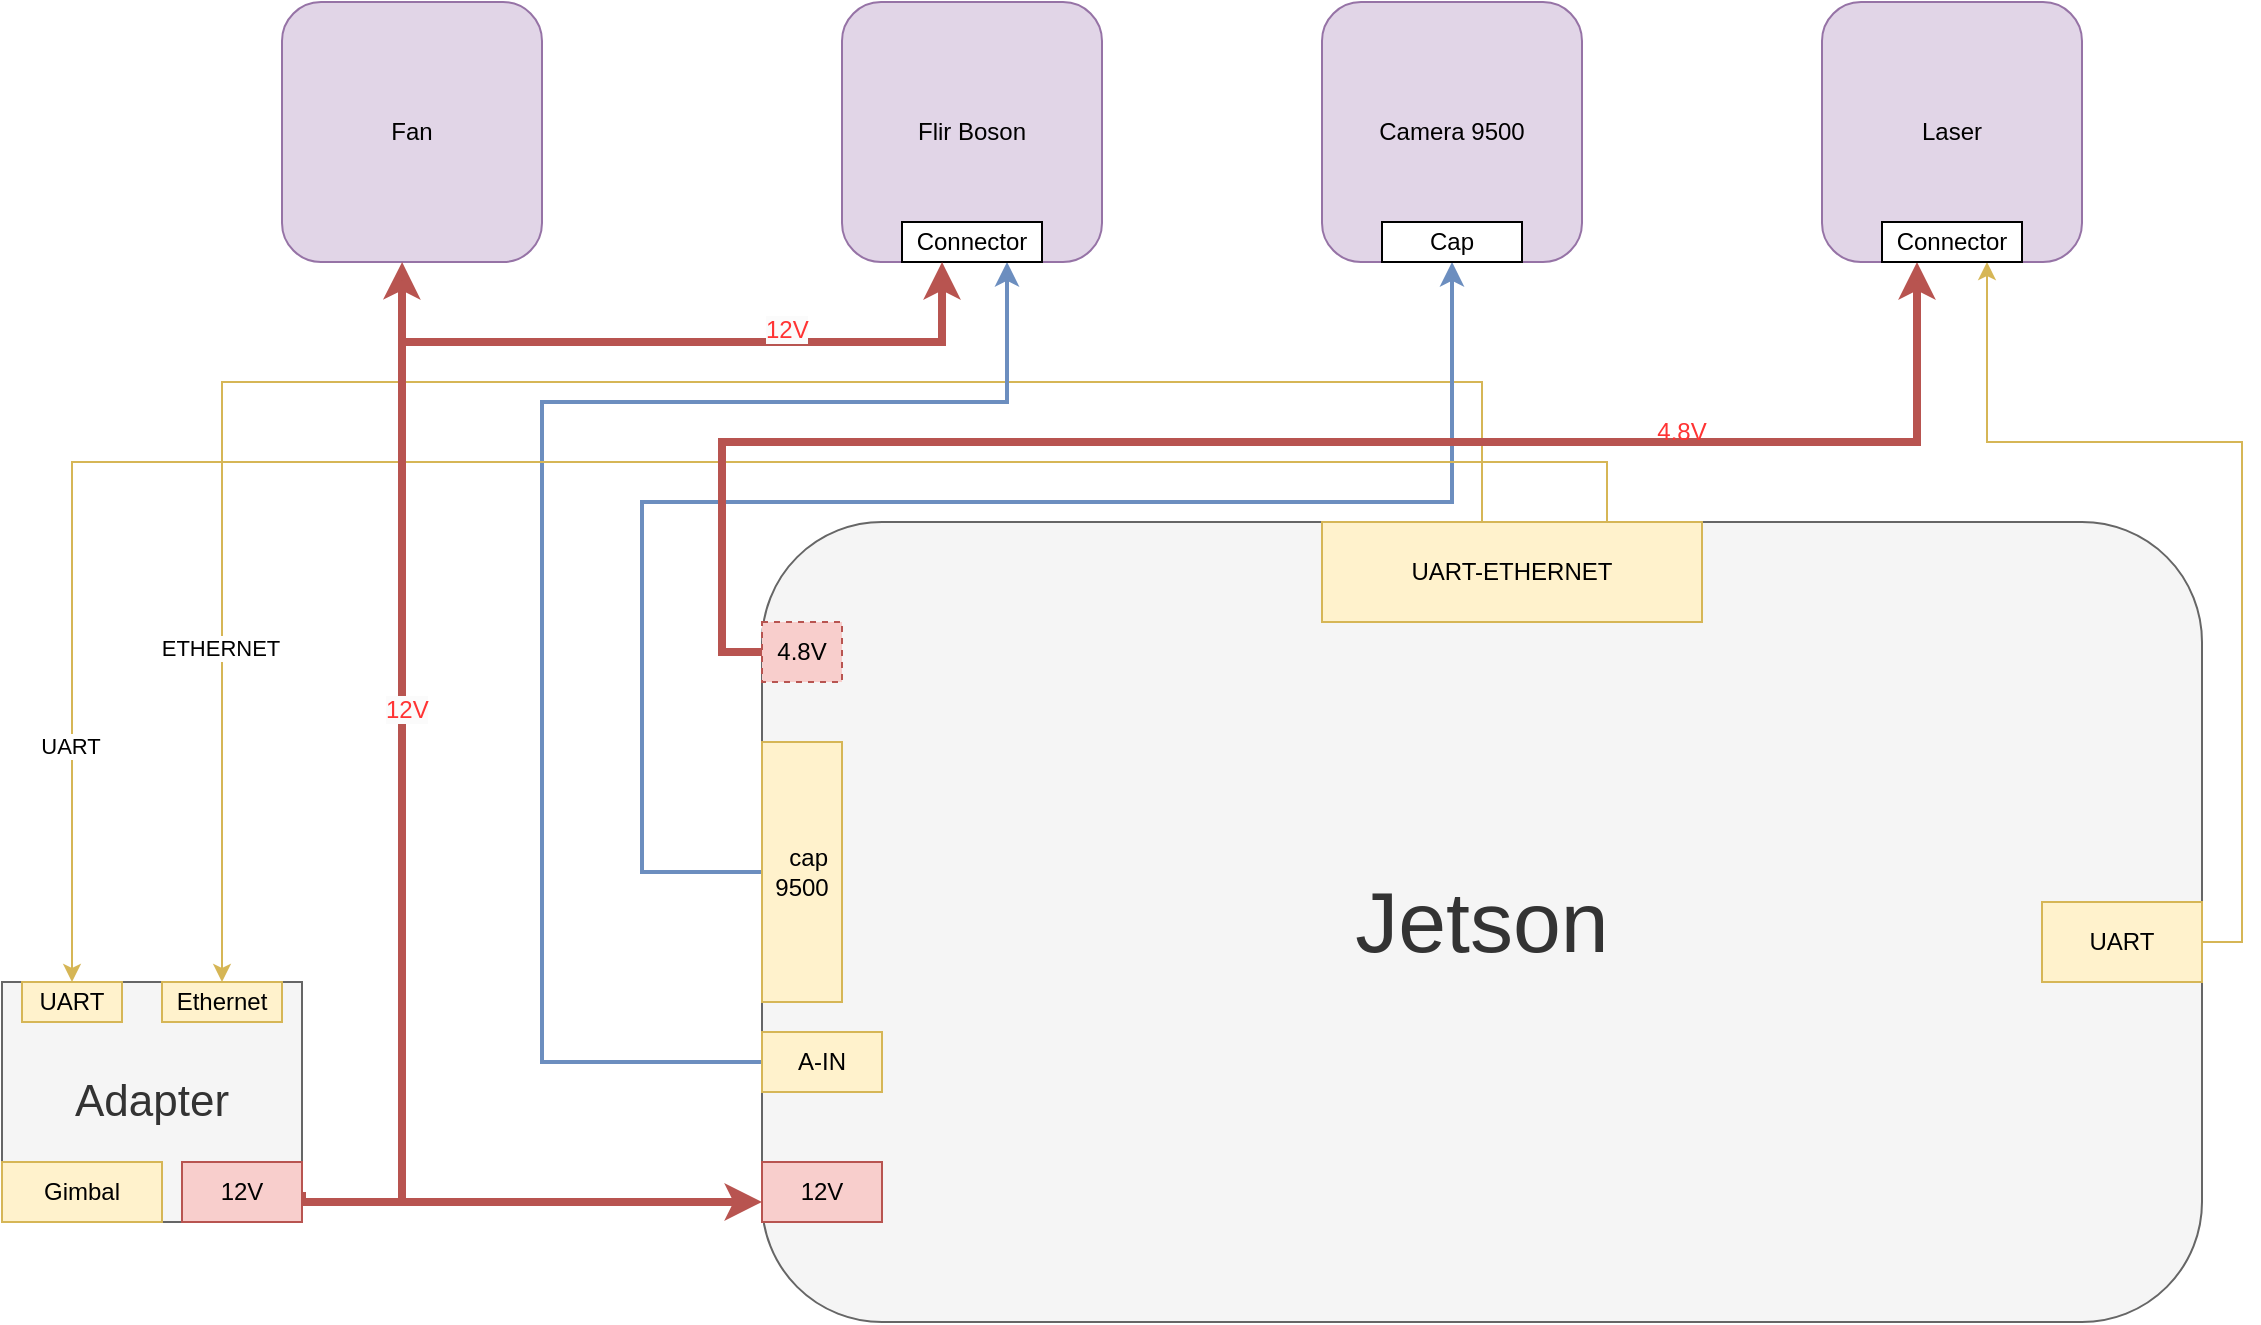 <mxfile version="20.8.17" type="github">
  <diagram name="Trang-1" id="s8hawPTj_m7dZE0NQz-m">
    <mxGraphModel dx="1531" dy="830" grid="1" gridSize="10" guides="1" tooltips="1" connect="1" arrows="1" fold="1" page="1" pageScale="1" pageWidth="1654" pageHeight="1169" math="0" shadow="0">
      <root>
        <mxCell id="0" />
        <mxCell id="1" parent="0" />
        <mxCell id="Ua-AdNSXJfdipVng02Mg-36" style="edgeStyle=orthogonalEdgeStyle;rounded=0;orthogonalLoop=1;jettySize=auto;html=1;entryX=0.5;entryY=0;entryDx=0;entryDy=0;fillColor=#fff2cc;strokeColor=#d6b656;" edge="1" parent="1" source="Ua-AdNSXJfdipVng02Mg-2" target="Ua-AdNSXJfdipVng02Mg-26">
          <mxGeometry relative="1" as="geometry">
            <Array as="points">
              <mxPoint x="1070" y="380" />
              <mxPoint x="440" y="380" />
            </Array>
          </mxGeometry>
        </mxCell>
        <mxCell id="Ua-AdNSXJfdipVng02Mg-42" value="ETHERNET" style="edgeLabel;html=1;align=center;verticalAlign=middle;resizable=0;points=[];fontColor=#000000;" vertex="1" connectable="0" parent="Ua-AdNSXJfdipVng02Mg-36">
          <mxGeometry x="0.665" y="-1" relative="1" as="geometry">
            <mxPoint as="offset" />
          </mxGeometry>
        </mxCell>
        <mxCell id="Ua-AdNSXJfdipVng02Mg-2" value="&lt;font style=&quot;font-size: 43px;&quot;&gt;Jetson&lt;/font&gt;" style="rounded=1;whiteSpace=wrap;html=1;fillColor=#f5f5f5;fontColor=#333333;strokeColor=#666666;" vertex="1" parent="1">
          <mxGeometry x="710" y="450" width="720" height="400" as="geometry" />
        </mxCell>
        <mxCell id="Ua-AdNSXJfdipVng02Mg-7" value="&lt;font style=&quot;font-size: 22px;&quot;&gt;Adapter&lt;/font&gt;" style="rounded=0;whiteSpace=wrap;html=1;fillColor=#f5f5f5;fontColor=#333333;strokeColor=#666666;" vertex="1" parent="1">
          <mxGeometry x="330" y="680" width="150" height="120" as="geometry" />
        </mxCell>
        <mxCell id="Ua-AdNSXJfdipVng02Mg-31" style="edgeStyle=orthogonalEdgeStyle;rounded=0;orthogonalLoop=1;jettySize=auto;html=1;exitX=1;exitY=0.5;exitDx=0;exitDy=0;entryX=0;entryY=0.667;entryDx=0;entryDy=0;fillColor=#f8cecc;strokeColor=#b85450;entryPerimeter=0;strokeWidth=4;" edge="1" parent="1" source="Ua-AdNSXJfdipVng02Mg-8" target="Ua-AdNSXJfdipVng02Mg-9">
          <mxGeometry relative="1" as="geometry">
            <Array as="points">
              <mxPoint x="480" y="790" />
            </Array>
          </mxGeometry>
        </mxCell>
        <mxCell id="Ua-AdNSXJfdipVng02Mg-8" value="12V" style="rounded=0;whiteSpace=wrap;html=1;fillColor=#f8cecc;strokeColor=#b85450;" vertex="1" parent="1">
          <mxGeometry x="420" y="770" width="60" height="30" as="geometry" />
        </mxCell>
        <mxCell id="Ua-AdNSXJfdipVng02Mg-9" value="12V" style="rounded=0;whiteSpace=wrap;html=1;fillColor=#f8cecc;strokeColor=#b85450;" vertex="1" parent="1">
          <mxGeometry x="710" y="770" width="60" height="30" as="geometry" />
        </mxCell>
        <mxCell id="Ua-AdNSXJfdipVng02Mg-30" style="edgeStyle=orthogonalEdgeStyle;rounded=0;orthogonalLoop=1;jettySize=auto;html=1;exitX=0;exitY=0.5;exitDx=0;exitDy=0;entryX=0.75;entryY=1;entryDx=0;entryDy=0;fillColor=#dae8fc;strokeColor=#6c8ebf;strokeWidth=2;" edge="1" parent="1" source="Ua-AdNSXJfdipVng02Mg-11" target="Ua-AdNSXJfdipVng02Mg-20">
          <mxGeometry relative="1" as="geometry">
            <Array as="points">
              <mxPoint x="600" y="720" />
              <mxPoint x="600" y="390" />
              <mxPoint x="833" y="390" />
            </Array>
          </mxGeometry>
        </mxCell>
        <mxCell id="Ua-AdNSXJfdipVng02Mg-11" value="A-IN" style="rounded=0;whiteSpace=wrap;html=1;fillColor=#fff2cc;strokeColor=#d6b656;" vertex="1" parent="1">
          <mxGeometry x="710" y="705" width="60" height="30" as="geometry" />
        </mxCell>
        <mxCell id="Ua-AdNSXJfdipVng02Mg-27" style="edgeStyle=orthogonalEdgeStyle;rounded=0;orthogonalLoop=1;jettySize=auto;html=1;exitX=0;exitY=0.5;exitDx=0;exitDy=0;entryX=0.5;entryY=1;entryDx=0;entryDy=0;fillColor=#dae8fc;strokeColor=#6c8ebf;strokeWidth=2;" edge="1" parent="1" source="Ua-AdNSXJfdipVng02Mg-12" target="Ua-AdNSXJfdipVng02Mg-21">
          <mxGeometry relative="1" as="geometry">
            <mxPoint x="680" y="420" as="targetPoint" />
            <Array as="points">
              <mxPoint x="650" y="625" />
              <mxPoint x="650" y="440" />
              <mxPoint x="1055" y="440" />
            </Array>
          </mxGeometry>
        </mxCell>
        <mxCell id="Ua-AdNSXJfdipVng02Mg-12" value="&amp;nbsp; cap 9500" style="rounded=0;whiteSpace=wrap;html=1;fillColor=#fff2cc;strokeColor=#d6b656;" vertex="1" parent="1">
          <mxGeometry x="710" y="560" width="40" height="130" as="geometry" />
        </mxCell>
        <mxCell id="Ua-AdNSXJfdipVng02Mg-37" style="edgeStyle=orthogonalEdgeStyle;rounded=0;orthogonalLoop=1;jettySize=auto;html=1;exitX=0.75;exitY=0;exitDx=0;exitDy=0;entryX=0.5;entryY=0;entryDx=0;entryDy=0;fillColor=#fff2cc;strokeColor=#d6b656;" edge="1" parent="1" source="Ua-AdNSXJfdipVng02Mg-13" target="Ua-AdNSXJfdipVng02Mg-25">
          <mxGeometry relative="1" as="geometry">
            <Array as="points">
              <mxPoint x="1132" y="420" />
              <mxPoint x="365" y="420" />
            </Array>
          </mxGeometry>
        </mxCell>
        <mxCell id="Ua-AdNSXJfdipVng02Mg-41" value="&lt;font color=&quot;#000000&quot;&gt;UART&lt;/font&gt;" style="edgeLabel;html=1;align=center;verticalAlign=middle;resizable=0;points=[];fontColor=#FF3333;" vertex="1" connectable="0" parent="Ua-AdNSXJfdipVng02Mg-37">
          <mxGeometry x="0.777" y="-1" relative="1" as="geometry">
            <mxPoint as="offset" />
          </mxGeometry>
        </mxCell>
        <mxCell id="Ua-AdNSXJfdipVng02Mg-13" value="UART-ETHERNET" style="rounded=0;whiteSpace=wrap;html=1;fillColor=#fff2cc;strokeColor=#d6b656;" vertex="1" parent="1">
          <mxGeometry x="990" y="450" width="190" height="50" as="geometry" />
        </mxCell>
        <mxCell id="Ua-AdNSXJfdipVng02Mg-29" style="edgeStyle=orthogonalEdgeStyle;rounded=0;orthogonalLoop=1;jettySize=auto;html=1;exitX=1;exitY=0.5;exitDx=0;exitDy=0;entryX=0.75;entryY=1;entryDx=0;entryDy=0;fillColor=#fff2cc;strokeColor=#d6b656;" edge="1" parent="1" source="Ua-AdNSXJfdipVng02Mg-14" target="Ua-AdNSXJfdipVng02Mg-22">
          <mxGeometry relative="1" as="geometry">
            <Array as="points">
              <mxPoint x="1450" y="660" />
              <mxPoint x="1450" y="410" />
              <mxPoint x="1323" y="410" />
            </Array>
          </mxGeometry>
        </mxCell>
        <mxCell id="Ua-AdNSXJfdipVng02Mg-14" value="UART" style="rounded=0;whiteSpace=wrap;html=1;fillColor=#fff2cc;strokeColor=#d6b656;" vertex="1" parent="1">
          <mxGeometry x="1350" y="640" width="80" height="40" as="geometry" />
        </mxCell>
        <mxCell id="Ua-AdNSXJfdipVng02Mg-28" style="edgeStyle=orthogonalEdgeStyle;rounded=0;orthogonalLoop=1;jettySize=auto;html=1;exitX=0;exitY=0.5;exitDx=0;exitDy=0;entryX=0.25;entryY=1;entryDx=0;entryDy=0;fillColor=#f8cecc;strokeColor=#b85450;strokeWidth=4;" edge="1" parent="1" source="Ua-AdNSXJfdipVng02Mg-15" target="Ua-AdNSXJfdipVng02Mg-22">
          <mxGeometry relative="1" as="geometry" />
        </mxCell>
        <mxCell id="Ua-AdNSXJfdipVng02Mg-15" value="4.8V" style="rounded=0;whiteSpace=wrap;html=1;dashed=1;fillColor=#f8cecc;strokeColor=#b85450;" vertex="1" parent="1">
          <mxGeometry x="710" y="500" width="40" height="30" as="geometry" />
        </mxCell>
        <mxCell id="Ua-AdNSXJfdipVng02Mg-17" value="Flir Boson" style="rounded=1;whiteSpace=wrap;html=1;fillColor=#e1d5e7;strokeColor=#9673a6;" vertex="1" parent="1">
          <mxGeometry x="750" y="190" width="130" height="130" as="geometry" />
        </mxCell>
        <mxCell id="Ua-AdNSXJfdipVng02Mg-18" value="Camera 9500" style="rounded=1;whiteSpace=wrap;html=1;fillColor=#e1d5e7;strokeColor=#9673a6;" vertex="1" parent="1">
          <mxGeometry x="990" y="190" width="130" height="130" as="geometry" />
        </mxCell>
        <mxCell id="Ua-AdNSXJfdipVng02Mg-19" value="Laser" style="rounded=1;whiteSpace=wrap;html=1;fillColor=#e1d5e7;strokeColor=#9673a6;" vertex="1" parent="1">
          <mxGeometry x="1240" y="190" width="130" height="130" as="geometry" />
        </mxCell>
        <mxCell id="Ua-AdNSXJfdipVng02Mg-20" value="Connector" style="rounded=0;whiteSpace=wrap;html=1;" vertex="1" parent="1">
          <mxGeometry x="780" y="300" width="70" height="20" as="geometry" />
        </mxCell>
        <mxCell id="Ua-AdNSXJfdipVng02Mg-21" value="Cap" style="rounded=0;whiteSpace=wrap;html=1;" vertex="1" parent="1">
          <mxGeometry x="1020" y="300" width="70" height="20" as="geometry" />
        </mxCell>
        <mxCell id="Ua-AdNSXJfdipVng02Mg-22" value="Connector" style="rounded=0;whiteSpace=wrap;html=1;" vertex="1" parent="1">
          <mxGeometry x="1270" y="300" width="70" height="20" as="geometry" />
        </mxCell>
        <mxCell id="Ua-AdNSXJfdipVng02Mg-24" value="Gimbal" style="rounded=0;whiteSpace=wrap;html=1;fillColor=#fff2cc;strokeColor=#d6b656;" vertex="1" parent="1">
          <mxGeometry x="330" y="770" width="80" height="30" as="geometry" />
        </mxCell>
        <mxCell id="Ua-AdNSXJfdipVng02Mg-25" value="UART" style="rounded=0;whiteSpace=wrap;html=1;fillColor=#fff2cc;strokeColor=#d6b656;" vertex="1" parent="1">
          <mxGeometry x="340" y="680" width="50" height="20" as="geometry" />
        </mxCell>
        <mxCell id="Ua-AdNSXJfdipVng02Mg-26" value="Ethernet" style="rounded=0;whiteSpace=wrap;html=1;fillColor=#fff2cc;strokeColor=#d6b656;" vertex="1" parent="1">
          <mxGeometry x="410" y="680" width="60" height="20" as="geometry" />
        </mxCell>
        <mxCell id="Ua-AdNSXJfdipVng02Mg-32" value="Fan" style="rounded=1;whiteSpace=wrap;html=1;fillColor=#e1d5e7;strokeColor=#9673a6;" vertex="1" parent="1">
          <mxGeometry x="470" y="190" width="130" height="130" as="geometry" />
        </mxCell>
        <mxCell id="Ua-AdNSXJfdipVng02Mg-33" value="" style="endArrow=classic;html=1;rounded=0;fillColor=#f8cecc;strokeColor=#b85450;entryX=0.462;entryY=1;entryDx=0;entryDy=0;entryPerimeter=0;strokeWidth=4;" edge="1" parent="1" target="Ua-AdNSXJfdipVng02Mg-32">
          <mxGeometry width="50" height="50" relative="1" as="geometry">
            <mxPoint x="530" y="790" as="sourcePoint" />
            <mxPoint x="560" y="720" as="targetPoint" />
            <Array as="points">
              <mxPoint x="530" y="770" />
              <mxPoint x="530" y="590" />
              <mxPoint x="530" y="360" />
              <mxPoint x="530" y="330" />
            </Array>
          </mxGeometry>
        </mxCell>
        <mxCell id="Ua-AdNSXJfdipVng02Mg-35" value="" style="endArrow=classic;html=1;rounded=0;fillColor=#f8cecc;strokeColor=#b85450;entryX=0.286;entryY=1;entryDx=0;entryDy=0;entryPerimeter=0;strokeWidth=4;" edge="1" parent="1" target="Ua-AdNSXJfdipVng02Mg-20">
          <mxGeometry width="50" height="50" relative="1" as="geometry">
            <mxPoint x="530" y="360" as="sourcePoint" />
            <mxPoint x="800" y="360" as="targetPoint" />
            <Array as="points">
              <mxPoint x="800" y="360" />
            </Array>
          </mxGeometry>
        </mxCell>
        <mxCell id="Ua-AdNSXJfdipVng02Mg-38" value="&lt;font color=&quot;#ff3333&quot;&gt;4.8V&lt;/font&gt;" style="text;html=1;strokeColor=none;fillColor=none;align=center;verticalAlign=middle;whiteSpace=wrap;rounded=0;" vertex="1" parent="1">
          <mxGeometry x="1140" y="390" width="60" height="30" as="geometry" />
        </mxCell>
        <mxCell id="Ua-AdNSXJfdipVng02Mg-39" value="&lt;span style=&quot;color: rgb(255, 51, 51); font-family: Helvetica; font-size: 12px; font-style: normal; font-variant-ligatures: normal; font-variant-caps: normal; font-weight: 400; letter-spacing: normal; orphans: 2; text-align: center; text-indent: 0px; text-transform: none; widows: 2; word-spacing: 0px; -webkit-text-stroke-width: 0px; background-color: rgb(251, 251, 251); text-decoration-thickness: initial; text-decoration-style: initial; text-decoration-color: initial; float: none; display: inline !important;&quot;&gt;12V&lt;/span&gt;" style="text;whiteSpace=wrap;html=1;fontColor=#FF3333;" vertex="1" parent="1">
          <mxGeometry x="710" y="340" width="60" height="40" as="geometry" />
        </mxCell>
        <mxCell id="Ua-AdNSXJfdipVng02Mg-40" value="&lt;span style=&quot;color: rgb(255, 51, 51); font-family: Helvetica; font-size: 12px; font-style: normal; font-variant-ligatures: normal; font-variant-caps: normal; font-weight: 400; letter-spacing: normal; orphans: 2; text-align: center; text-indent: 0px; text-transform: none; widows: 2; word-spacing: 0px; -webkit-text-stroke-width: 0px; background-color: rgb(251, 251, 251); text-decoration-thickness: initial; text-decoration-style: initial; text-decoration-color: initial; float: none; display: inline !important;&quot;&gt;12V&lt;/span&gt;" style="text;whiteSpace=wrap;html=1;fontColor=#FF3333;" vertex="1" parent="1">
          <mxGeometry x="520" y="530" width="60" height="40" as="geometry" />
        </mxCell>
      </root>
    </mxGraphModel>
  </diagram>
</mxfile>
